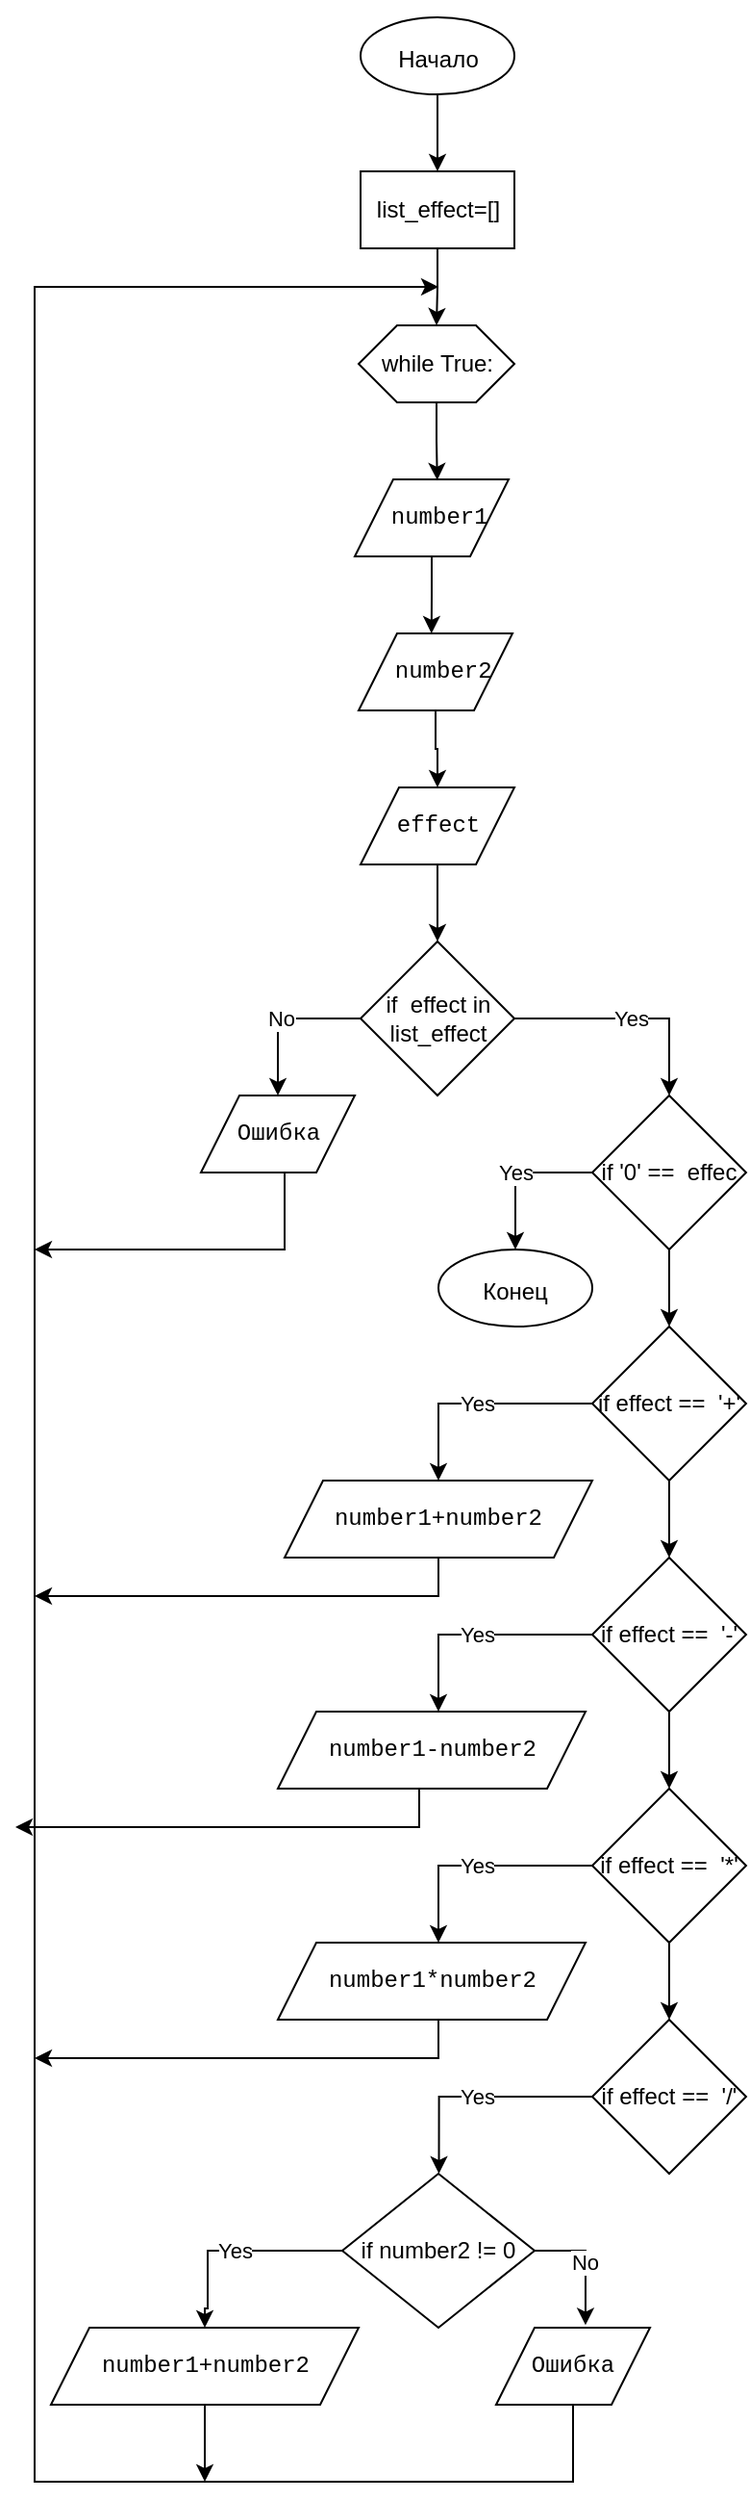 <mxfile version="14.4.9" type="github">
  <diagram id="C5RBs43oDa-KdzZeNtuy" name="les_2_task_1">
    <mxGraphModel dx="1102" dy="747" grid="1" gridSize="10" guides="1" tooltips="1" connect="1" arrows="1" fold="1" page="1" pageScale="1" pageWidth="827" pageHeight="1169" math="0" shadow="0">
      <root>
        <mxCell id="WIyWlLk6GJQsqaUBKTNV-0" />
        <mxCell id="WIyWlLk6GJQsqaUBKTNV-1" parent="WIyWlLk6GJQsqaUBKTNV-0" />
        <mxCell id="oukyk6c_DSoq8OUK_arh-26" style="edgeStyle=orthogonalEdgeStyle;rounded=0;orthogonalLoop=1;jettySize=auto;html=1;exitX=0.5;exitY=1;exitDx=0;exitDy=0;entryX=0.5;entryY=0;entryDx=0;entryDy=0;" edge="1" parent="WIyWlLk6GJQsqaUBKTNV-1" source="oukyk6c_DSoq8OUK_arh-0" target="oukyk6c_DSoq8OUK_arh-25">
          <mxGeometry relative="1" as="geometry" />
        </mxCell>
        <mxCell id="oukyk6c_DSoq8OUK_arh-0" value="&lt;h2&gt;&lt;p class=&quot;MsoNormal&quot;&gt;&lt;font style=&quot;font-size: 12px ; font-weight: normal&quot;&gt;Начало&lt;/font&gt;&lt;/p&gt;&lt;/h2&gt;" style="ellipse;whiteSpace=wrap;html=1;" vertex="1" parent="WIyWlLk6GJQsqaUBKTNV-1">
          <mxGeometry x="399.5" y="40" width="80" height="40" as="geometry" />
        </mxCell>
        <mxCell id="oukyk6c_DSoq8OUK_arh-23" style="edgeStyle=orthogonalEdgeStyle;rounded=0;orthogonalLoop=1;jettySize=auto;html=1;exitX=0.5;exitY=1;exitDx=0;exitDy=0;entryX=0.536;entryY=0.01;entryDx=0;entryDy=0;entryPerimeter=0;" edge="1" parent="WIyWlLk6GJQsqaUBKTNV-1" source="oukyk6c_DSoq8OUK_arh-19" target="oukyk6c_DSoq8OUK_arh-21">
          <mxGeometry relative="1" as="geometry" />
        </mxCell>
        <mxCell id="oukyk6c_DSoq8OUK_arh-19" value="while True:" style="shape=hexagon;perimeter=hexagonPerimeter2;whiteSpace=wrap;html=1;fixedSize=1;" vertex="1" parent="WIyWlLk6GJQsqaUBKTNV-1">
          <mxGeometry x="398.5" y="200" width="81" height="40" as="geometry" />
        </mxCell>
        <mxCell id="oukyk6c_DSoq8OUK_arh-29" style="edgeStyle=orthogonalEdgeStyle;rounded=0;orthogonalLoop=1;jettySize=auto;html=1;entryX=0.5;entryY=0;entryDx=0;entryDy=0;" edge="1" parent="WIyWlLk6GJQsqaUBKTNV-1" source="oukyk6c_DSoq8OUK_arh-20" target="oukyk6c_DSoq8OUK_arh-28">
          <mxGeometry relative="1" as="geometry" />
        </mxCell>
        <mxCell id="oukyk6c_DSoq8OUK_arh-20" value="&lt;div style=&quot;font-family: &amp;#34;consolas&amp;#34; , &amp;#34;courier new&amp;#34; , monospace ; line-height: 19px&quot;&gt;&lt;font style=&quot;font-size: 12px&quot;&gt;&amp;nbsp;number2&lt;/font&gt;&lt;/div&gt;" style="shape=parallelogram;perimeter=parallelogramPerimeter;whiteSpace=wrap;html=1;fixedSize=1;" vertex="1" parent="WIyWlLk6GJQsqaUBKTNV-1">
          <mxGeometry x="398.5" y="360.0" width="80" height="40" as="geometry" />
        </mxCell>
        <mxCell id="oukyk6c_DSoq8OUK_arh-24" style="edgeStyle=orthogonalEdgeStyle;rounded=0;orthogonalLoop=1;jettySize=auto;html=1;exitX=0.5;exitY=1;exitDx=0;exitDy=0;" edge="1" parent="WIyWlLk6GJQsqaUBKTNV-1" source="oukyk6c_DSoq8OUK_arh-21">
          <mxGeometry relative="1" as="geometry">
            <mxPoint x="436.395" y="360" as="targetPoint" />
          </mxGeometry>
        </mxCell>
        <mxCell id="oukyk6c_DSoq8OUK_arh-21" value="&lt;div style=&quot;font-family: &amp;#34;consolas&amp;#34; , &amp;#34;courier new&amp;#34; , monospace ; line-height: 19px&quot;&gt;&lt;font style=&quot;font-size: 12px&quot;&gt;&amp;nbsp;number1&lt;/font&gt;&lt;/div&gt;" style="shape=parallelogram;perimeter=parallelogramPerimeter;whiteSpace=wrap;html=1;fixedSize=1;" vertex="1" parent="WIyWlLk6GJQsqaUBKTNV-1">
          <mxGeometry x="396.5" y="280.0" width="80" height="40" as="geometry" />
        </mxCell>
        <mxCell id="oukyk6c_DSoq8OUK_arh-27" style="edgeStyle=orthogonalEdgeStyle;rounded=0;orthogonalLoop=1;jettySize=auto;html=1;entryX=0.5;entryY=0;entryDx=0;entryDy=0;" edge="1" parent="WIyWlLk6GJQsqaUBKTNV-1" source="oukyk6c_DSoq8OUK_arh-25" target="oukyk6c_DSoq8OUK_arh-19">
          <mxGeometry relative="1" as="geometry" />
        </mxCell>
        <mxCell id="oukyk6c_DSoq8OUK_arh-25" value="list_effect=[]" style="rounded=0;whiteSpace=wrap;html=1;" vertex="1" parent="WIyWlLk6GJQsqaUBKTNV-1">
          <mxGeometry x="399.5" y="120.0" width="80" height="40" as="geometry" />
        </mxCell>
        <mxCell id="oukyk6c_DSoq8OUK_arh-33" style="edgeStyle=orthogonalEdgeStyle;rounded=0;orthogonalLoop=1;jettySize=auto;html=1;exitX=0.5;exitY=1;exitDx=0;exitDy=0;entryX=0.5;entryY=0;entryDx=0;entryDy=0;" edge="1" parent="WIyWlLk6GJQsqaUBKTNV-1" source="oukyk6c_DSoq8OUK_arh-28" target="oukyk6c_DSoq8OUK_arh-30">
          <mxGeometry relative="1" as="geometry" />
        </mxCell>
        <mxCell id="oukyk6c_DSoq8OUK_arh-28" value="&lt;div style=&quot;font-family: &amp;#34;consolas&amp;#34; , &amp;#34;courier new&amp;#34; , monospace ; line-height: 19px&quot;&gt;&lt;font style=&quot;font-size: 12px&quot;&gt;effect&lt;/font&gt;&lt;/div&gt;" style="shape=parallelogram;perimeter=parallelogramPerimeter;whiteSpace=wrap;html=1;fixedSize=1;" vertex="1" parent="WIyWlLk6GJQsqaUBKTNV-1">
          <mxGeometry x="399.5" y="440" width="80" height="40" as="geometry" />
        </mxCell>
        <mxCell id="oukyk6c_DSoq8OUK_arh-34" value="Yes" style="edgeStyle=orthogonalEdgeStyle;rounded=0;orthogonalLoop=1;jettySize=auto;html=1;exitX=1;exitY=0.5;exitDx=0;exitDy=0;entryX=0.5;entryY=0;entryDx=0;entryDy=0;" edge="1" parent="WIyWlLk6GJQsqaUBKTNV-1" source="oukyk6c_DSoq8OUK_arh-30" target="oukyk6c_DSoq8OUK_arh-31">
          <mxGeometry relative="1" as="geometry" />
        </mxCell>
        <mxCell id="oukyk6c_DSoq8OUK_arh-38" value="No" style="edgeStyle=orthogonalEdgeStyle;rounded=0;orthogonalLoop=1;jettySize=auto;html=1;entryX=0.5;entryY=0;entryDx=0;entryDy=0;" edge="1" parent="WIyWlLk6GJQsqaUBKTNV-1" source="oukyk6c_DSoq8OUK_arh-30" target="oukyk6c_DSoq8OUK_arh-36">
          <mxGeometry relative="1" as="geometry" />
        </mxCell>
        <mxCell id="oukyk6c_DSoq8OUK_arh-30" value="if&amp;nbsp; effect in list_effect" style="rhombus;whiteSpace=wrap;html=1;" vertex="1" parent="WIyWlLk6GJQsqaUBKTNV-1">
          <mxGeometry x="399.5" y="520.0" width="80" height="80" as="geometry" />
        </mxCell>
        <mxCell id="oukyk6c_DSoq8OUK_arh-35" value="Yes" style="edgeStyle=orthogonalEdgeStyle;rounded=0;orthogonalLoop=1;jettySize=auto;html=1;exitX=0;exitY=0.5;exitDx=0;exitDy=0;entryX=0.5;entryY=0;entryDx=0;entryDy=0;" edge="1" parent="WIyWlLk6GJQsqaUBKTNV-1" source="oukyk6c_DSoq8OUK_arh-31" target="oukyk6c_DSoq8OUK_arh-32">
          <mxGeometry relative="1" as="geometry" />
        </mxCell>
        <mxCell id="oukyk6c_DSoq8OUK_arh-44" style="edgeStyle=orthogonalEdgeStyle;rounded=0;orthogonalLoop=1;jettySize=auto;html=1;exitX=0.5;exitY=1;exitDx=0;exitDy=0;entryX=0.5;entryY=0;entryDx=0;entryDy=0;" edge="1" parent="WIyWlLk6GJQsqaUBKTNV-1" source="oukyk6c_DSoq8OUK_arh-31" target="oukyk6c_DSoq8OUK_arh-39">
          <mxGeometry relative="1" as="geometry" />
        </mxCell>
        <mxCell id="oukyk6c_DSoq8OUK_arh-31" value="if &#39;0&#39; ==&amp;nbsp; effec" style="rhombus;whiteSpace=wrap;html=1;" vertex="1" parent="WIyWlLk6GJQsqaUBKTNV-1">
          <mxGeometry x="520" y="600" width="80" height="80" as="geometry" />
        </mxCell>
        <mxCell id="oukyk6c_DSoq8OUK_arh-32" value="&lt;h2&gt;&lt;p class=&quot;MsoNormal&quot;&gt;&lt;font style=&quot;font-size: 12px ; font-weight: normal&quot;&gt;Конец&lt;/font&gt;&lt;/p&gt;&lt;/h2&gt;" style="ellipse;whiteSpace=wrap;html=1;" vertex="1" parent="WIyWlLk6GJQsqaUBKTNV-1">
          <mxGeometry x="440" y="680" width="80" height="40" as="geometry" />
        </mxCell>
        <mxCell id="oukyk6c_DSoq8OUK_arh-61" style="edgeStyle=orthogonalEdgeStyle;rounded=0;orthogonalLoop=1;jettySize=auto;html=1;" edge="1" parent="WIyWlLk6GJQsqaUBKTNV-1" source="oukyk6c_DSoq8OUK_arh-36">
          <mxGeometry relative="1" as="geometry">
            <mxPoint x="230" y="680" as="targetPoint" />
            <Array as="points">
              <mxPoint x="360" y="680" />
              <mxPoint x="280" y="680" />
            </Array>
          </mxGeometry>
        </mxCell>
        <mxCell id="oukyk6c_DSoq8OUK_arh-36" value="&lt;div style=&quot;font-family: &amp;#34;consolas&amp;#34; , &amp;#34;courier new&amp;#34; , monospace ; line-height: 19px&quot;&gt;&lt;font style=&quot;font-size: 12px&quot;&gt;Ошибка&lt;/font&gt;&lt;/div&gt;" style="shape=parallelogram;perimeter=parallelogramPerimeter;whiteSpace=wrap;html=1;fixedSize=1;" vertex="1" parent="WIyWlLk6GJQsqaUBKTNV-1">
          <mxGeometry x="316.5" y="600.0" width="80" height="40" as="geometry" />
        </mxCell>
        <mxCell id="oukyk6c_DSoq8OUK_arh-45" style="edgeStyle=orthogonalEdgeStyle;rounded=0;orthogonalLoop=1;jettySize=auto;html=1;exitX=0.5;exitY=1;exitDx=0;exitDy=0;" edge="1" parent="WIyWlLk6GJQsqaUBKTNV-1" source="oukyk6c_DSoq8OUK_arh-39" target="oukyk6c_DSoq8OUK_arh-40">
          <mxGeometry relative="1" as="geometry" />
        </mxCell>
        <mxCell id="oukyk6c_DSoq8OUK_arh-47" value="Yes" style="edgeStyle=orthogonalEdgeStyle;rounded=0;orthogonalLoop=1;jettySize=auto;html=1;entryX=0.5;entryY=0;entryDx=0;entryDy=0;" edge="1" parent="WIyWlLk6GJQsqaUBKTNV-1" source="oukyk6c_DSoq8OUK_arh-39" target="oukyk6c_DSoq8OUK_arh-43">
          <mxGeometry relative="1" as="geometry">
            <mxPoint x="440.0" y="760" as="targetPoint" />
            <Array as="points">
              <mxPoint x="440" y="760" />
            </Array>
          </mxGeometry>
        </mxCell>
        <mxCell id="oukyk6c_DSoq8OUK_arh-39" value="if effect ==&amp;nbsp; &#39;+&#39;" style="rhombus;whiteSpace=wrap;html=1;" vertex="1" parent="WIyWlLk6GJQsqaUBKTNV-1">
          <mxGeometry x="520" y="720" width="80" height="80" as="geometry" />
        </mxCell>
        <mxCell id="oukyk6c_DSoq8OUK_arh-53" style="edgeStyle=orthogonalEdgeStyle;rounded=0;orthogonalLoop=1;jettySize=auto;html=1;exitX=0.5;exitY=1;exitDx=0;exitDy=0;entryX=0.5;entryY=0;entryDx=0;entryDy=0;" edge="1" parent="WIyWlLk6GJQsqaUBKTNV-1" source="oukyk6c_DSoq8OUK_arh-40" target="oukyk6c_DSoq8OUK_arh-41">
          <mxGeometry relative="1" as="geometry" />
        </mxCell>
        <mxCell id="oukyk6c_DSoq8OUK_arh-40" value="if effect ==&amp;nbsp; &#39;-&#39;" style="rhombus;whiteSpace=wrap;html=1;" vertex="1" parent="WIyWlLk6GJQsqaUBKTNV-1">
          <mxGeometry x="520" y="840" width="80" height="80" as="geometry" />
        </mxCell>
        <mxCell id="oukyk6c_DSoq8OUK_arh-54" style="edgeStyle=orthogonalEdgeStyle;rounded=0;orthogonalLoop=1;jettySize=auto;html=1;exitX=0.5;exitY=1;exitDx=0;exitDy=0;entryX=0.5;entryY=0;entryDx=0;entryDy=0;" edge="1" parent="WIyWlLk6GJQsqaUBKTNV-1" source="oukyk6c_DSoq8OUK_arh-41" target="oukyk6c_DSoq8OUK_arh-42">
          <mxGeometry relative="1" as="geometry" />
        </mxCell>
        <mxCell id="oukyk6c_DSoq8OUK_arh-41" value="if effect ==&amp;nbsp; &#39;*&#39;" style="rhombus;whiteSpace=wrap;html=1;" vertex="1" parent="WIyWlLk6GJQsqaUBKTNV-1">
          <mxGeometry x="520" y="960" width="80" height="80" as="geometry" />
        </mxCell>
        <mxCell id="oukyk6c_DSoq8OUK_arh-42" value="if effect ==&amp;nbsp; &#39;/&#39;" style="rhombus;whiteSpace=wrap;html=1;" vertex="1" parent="WIyWlLk6GJQsqaUBKTNV-1">
          <mxGeometry x="520" y="1080" width="80" height="80" as="geometry" />
        </mxCell>
        <mxCell id="oukyk6c_DSoq8OUK_arh-43" value="&lt;div style=&quot;font-family: &amp;#34;consolas&amp;#34; , &amp;#34;courier new&amp;#34; , monospace ; line-height: 19px&quot;&gt;&lt;font style=&quot;font-size: 12px&quot;&gt;number1+number2&lt;/font&gt;&lt;/div&gt;" style="shape=parallelogram;perimeter=parallelogramPerimeter;whiteSpace=wrap;html=1;fixedSize=1;" vertex="1" parent="WIyWlLk6GJQsqaUBKTNV-1">
          <mxGeometry x="360" y="800" width="160" height="40" as="geometry" />
        </mxCell>
        <mxCell id="oukyk6c_DSoq8OUK_arh-46" value="&lt;div style=&quot;font-family: &amp;#34;consolas&amp;#34; , &amp;#34;courier new&amp;#34; , monospace ; line-height: 19px&quot;&gt;&lt;font style=&quot;font-size: 12px&quot;&gt;number1-number2&lt;/font&gt;&lt;/div&gt;" style="shape=parallelogram;perimeter=parallelogramPerimeter;whiteSpace=wrap;html=1;fixedSize=1;" vertex="1" parent="WIyWlLk6GJQsqaUBKTNV-1">
          <mxGeometry x="356.5" y="920" width="160" height="40" as="geometry" />
        </mxCell>
        <mxCell id="oukyk6c_DSoq8OUK_arh-48" value="Yes" style="edgeStyle=orthogonalEdgeStyle;rounded=0;orthogonalLoop=1;jettySize=auto;html=1;entryX=0.5;entryY=0;entryDx=0;entryDy=0;" edge="1" parent="WIyWlLk6GJQsqaUBKTNV-1">
          <mxGeometry relative="1" as="geometry">
            <mxPoint x="440.0" y="920" as="targetPoint" />
            <mxPoint x="520" y="880" as="sourcePoint" />
            <Array as="points">
              <mxPoint x="440" y="880" />
            </Array>
          </mxGeometry>
        </mxCell>
        <mxCell id="oukyk6c_DSoq8OUK_arh-49" value="&lt;div style=&quot;font-family: &amp;#34;consolas&amp;#34; , &amp;#34;courier new&amp;#34; , monospace ; line-height: 19px&quot;&gt;&lt;font style=&quot;font-size: 12px&quot;&gt;number1*number2&lt;/font&gt;&lt;/div&gt;" style="shape=parallelogram;perimeter=parallelogramPerimeter;whiteSpace=wrap;html=1;fixedSize=1;" vertex="1" parent="WIyWlLk6GJQsqaUBKTNV-1">
          <mxGeometry x="356.5" y="1040" width="160" height="40" as="geometry" />
        </mxCell>
        <mxCell id="oukyk6c_DSoq8OUK_arh-50" value="Yes" style="edgeStyle=orthogonalEdgeStyle;rounded=0;orthogonalLoop=1;jettySize=auto;html=1;entryX=0.5;entryY=0;entryDx=0;entryDy=0;" edge="1" parent="WIyWlLk6GJQsqaUBKTNV-1">
          <mxGeometry relative="1" as="geometry">
            <mxPoint x="440.0" y="1040" as="targetPoint" />
            <mxPoint x="520" y="1000" as="sourcePoint" />
            <Array as="points">
              <mxPoint x="440" y="1000" />
            </Array>
          </mxGeometry>
        </mxCell>
        <mxCell id="oukyk6c_DSoq8OUK_arh-65" style="edgeStyle=orthogonalEdgeStyle;rounded=0;orthogonalLoop=1;jettySize=auto;html=1;" edge="1" parent="WIyWlLk6GJQsqaUBKTNV-1" source="oukyk6c_DSoq8OUK_arh-51">
          <mxGeometry relative="1" as="geometry">
            <mxPoint x="318.5" y="1320" as="targetPoint" />
          </mxGeometry>
        </mxCell>
        <mxCell id="oukyk6c_DSoq8OUK_arh-51" value="&lt;div style=&quot;font-family: &amp;#34;consolas&amp;#34; , &amp;#34;courier new&amp;#34; , monospace ; line-height: 19px&quot;&gt;&lt;font style=&quot;font-size: 12px&quot;&gt;number1+number2&lt;/font&gt;&lt;/div&gt;" style="shape=parallelogram;perimeter=parallelogramPerimeter;whiteSpace=wrap;html=1;fixedSize=1;" vertex="1" parent="WIyWlLk6GJQsqaUBKTNV-1">
          <mxGeometry x="238.5" y="1240" width="160" height="40" as="geometry" />
        </mxCell>
        <mxCell id="oukyk6c_DSoq8OUK_arh-52" value="Yes" style="edgeStyle=orthogonalEdgeStyle;rounded=0;orthogonalLoop=1;jettySize=auto;html=1;entryX=0.5;entryY=0;entryDx=0;entryDy=0;" edge="1" parent="WIyWlLk6GJQsqaUBKTNV-1">
          <mxGeometry relative="1" as="geometry">
            <mxPoint x="440.25" y="1160" as="targetPoint" />
            <mxPoint x="520.25" y="1120" as="sourcePoint" />
            <Array as="points">
              <mxPoint x="440.25" y="1120" />
            </Array>
          </mxGeometry>
        </mxCell>
        <mxCell id="oukyk6c_DSoq8OUK_arh-59" value="No" style="edgeStyle=orthogonalEdgeStyle;rounded=0;orthogonalLoop=1;jettySize=auto;html=1;exitX=1;exitY=0.5;exitDx=0;exitDy=0;entryX=0.581;entryY=-0.033;entryDx=0;entryDy=0;entryPerimeter=0;" edge="1" parent="WIyWlLk6GJQsqaUBKTNV-1" source="oukyk6c_DSoq8OUK_arh-55" target="oukyk6c_DSoq8OUK_arh-58">
          <mxGeometry relative="1" as="geometry">
            <mxPoint x="520" y="1200.333" as="targetPoint" />
          </mxGeometry>
        </mxCell>
        <mxCell id="oukyk6c_DSoq8OUK_arh-55" value="if number2 != 0" style="rhombus;whiteSpace=wrap;html=1;" vertex="1" parent="WIyWlLk6GJQsqaUBKTNV-1">
          <mxGeometry x="390" y="1160" width="100" height="80" as="geometry" />
        </mxCell>
        <mxCell id="oukyk6c_DSoq8OUK_arh-56" value="Yes" style="edgeStyle=orthogonalEdgeStyle;rounded=0;orthogonalLoop=1;jettySize=auto;html=1;entryX=0.5;entryY=0;entryDx=0;entryDy=0;" edge="1" parent="WIyWlLk6GJQsqaUBKTNV-1" target="oukyk6c_DSoq8OUK_arh-51">
          <mxGeometry relative="1" as="geometry">
            <mxPoint x="310" y="1230" as="targetPoint" />
            <mxPoint x="390" y="1200" as="sourcePoint" />
            <Array as="points">
              <mxPoint x="320" y="1200" />
              <mxPoint x="320" y="1230" />
              <mxPoint x="319" y="1230" />
            </Array>
          </mxGeometry>
        </mxCell>
        <mxCell id="oukyk6c_DSoq8OUK_arh-60" style="edgeStyle=orthogonalEdgeStyle;rounded=0;orthogonalLoop=1;jettySize=auto;html=1;" edge="1" parent="WIyWlLk6GJQsqaUBKTNV-1" source="oukyk6c_DSoq8OUK_arh-58">
          <mxGeometry relative="1" as="geometry">
            <mxPoint x="440" y="180" as="targetPoint" />
            <Array as="points">
              <mxPoint x="510" y="1320" />
              <mxPoint x="230" y="1320" />
            </Array>
          </mxGeometry>
        </mxCell>
        <mxCell id="oukyk6c_DSoq8OUK_arh-58" value="&lt;div style=&quot;font-family: &amp;#34;consolas&amp;#34; , &amp;#34;courier new&amp;#34; , monospace ; line-height: 19px&quot;&gt;&lt;font style=&quot;font-size: 12px&quot;&gt;Ошибка&lt;/font&gt;&lt;/div&gt;" style="shape=parallelogram;perimeter=parallelogramPerimeter;whiteSpace=wrap;html=1;fixedSize=1;" vertex="1" parent="WIyWlLk6GJQsqaUBKTNV-1">
          <mxGeometry x="470" y="1240" width="80" height="40" as="geometry" />
        </mxCell>
        <mxCell id="oukyk6c_DSoq8OUK_arh-62" style="edgeStyle=orthogonalEdgeStyle;rounded=0;orthogonalLoop=1;jettySize=auto;html=1;" edge="1" parent="WIyWlLk6GJQsqaUBKTNV-1">
          <mxGeometry relative="1" as="geometry">
            <mxPoint x="230" y="860" as="targetPoint" />
            <mxPoint x="440" y="840" as="sourcePoint" />
            <Array as="points">
              <mxPoint x="440" y="860" />
              <mxPoint x="290" y="860" />
            </Array>
          </mxGeometry>
        </mxCell>
        <mxCell id="oukyk6c_DSoq8OUK_arh-63" style="edgeStyle=orthogonalEdgeStyle;rounded=0;orthogonalLoop=1;jettySize=auto;html=1;" edge="1" parent="WIyWlLk6GJQsqaUBKTNV-1">
          <mxGeometry relative="1" as="geometry">
            <mxPoint x="220" y="980" as="targetPoint" />
            <mxPoint x="430" y="960" as="sourcePoint" />
            <Array as="points">
              <mxPoint x="430" y="980" />
              <mxPoint x="280" y="980" />
            </Array>
          </mxGeometry>
        </mxCell>
        <mxCell id="oukyk6c_DSoq8OUK_arh-64" style="edgeStyle=orthogonalEdgeStyle;rounded=0;orthogonalLoop=1;jettySize=auto;html=1;" edge="1" parent="WIyWlLk6GJQsqaUBKTNV-1">
          <mxGeometry relative="1" as="geometry">
            <mxPoint x="230" y="1100" as="targetPoint" />
            <mxPoint x="440" y="1080" as="sourcePoint" />
            <Array as="points">
              <mxPoint x="440" y="1100" />
              <mxPoint x="290" y="1100" />
            </Array>
          </mxGeometry>
        </mxCell>
      </root>
    </mxGraphModel>
  </diagram>
</mxfile>
